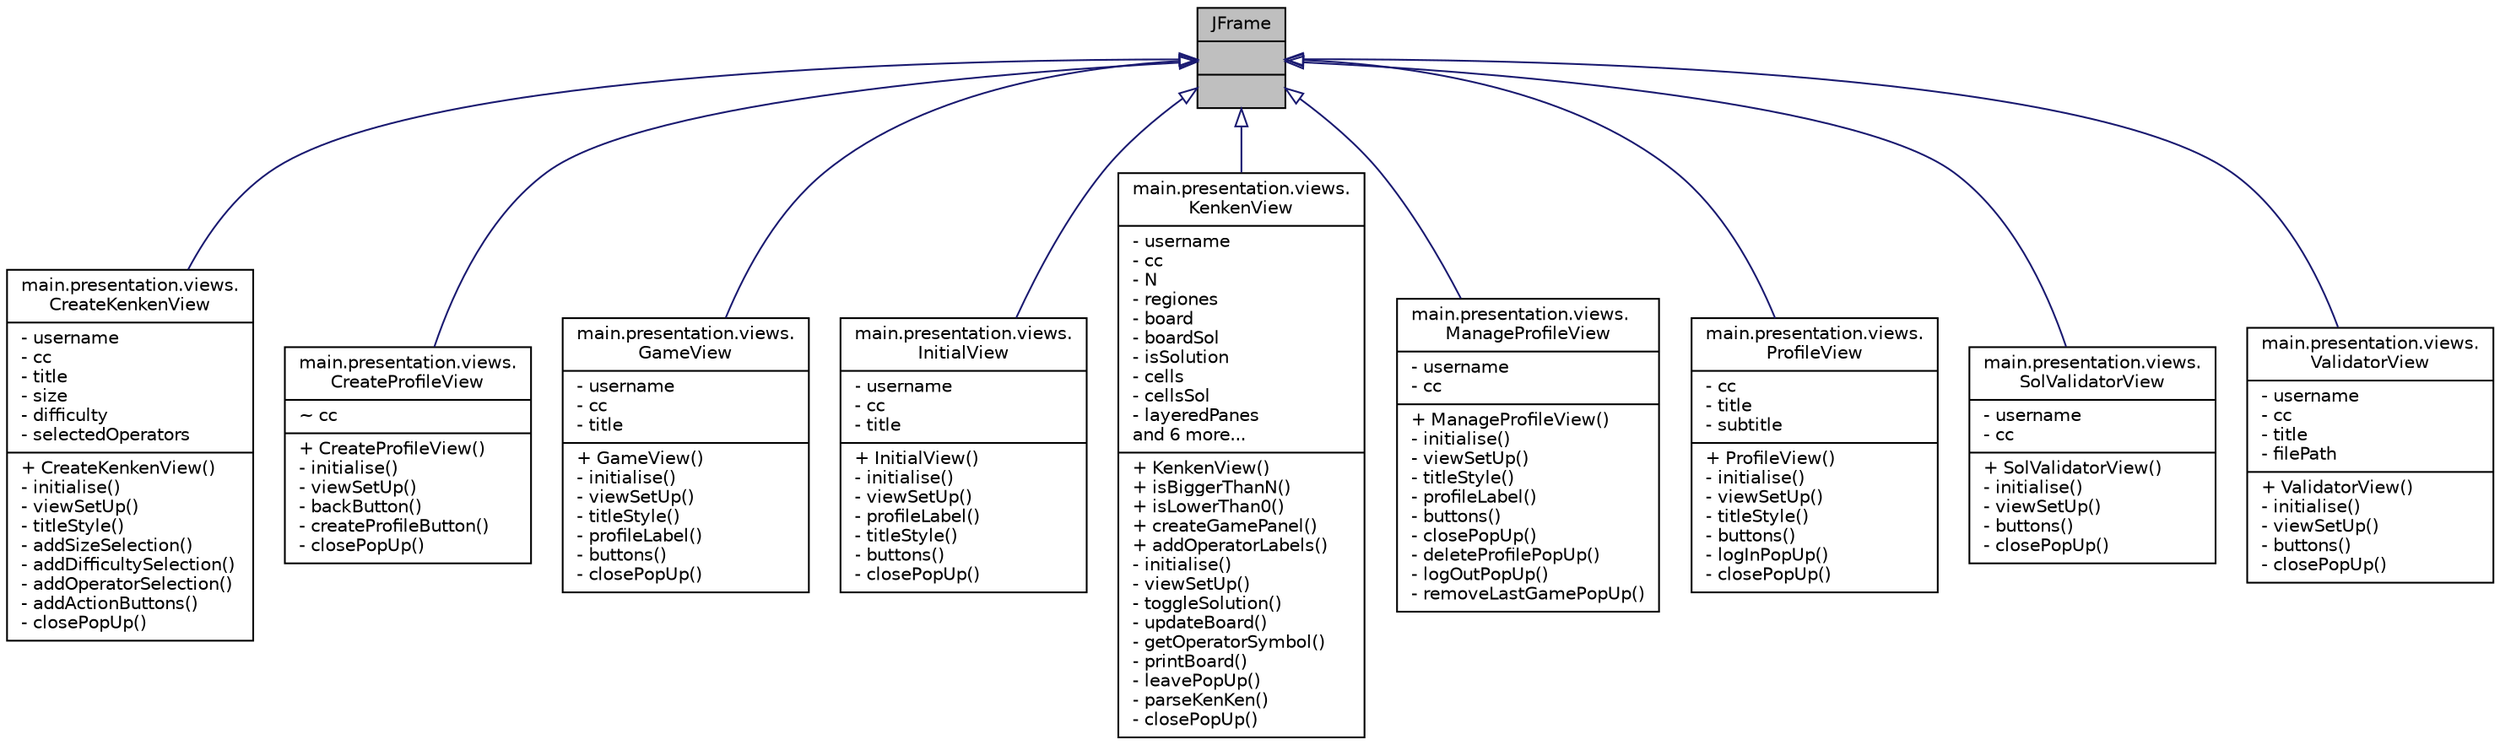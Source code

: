 digraph "JFrame"
{
 // INTERACTIVE_SVG=YES
 // LATEX_PDF_SIZE
  edge [fontname="Helvetica",fontsize="10",labelfontname="Helvetica",labelfontsize="10"];
  node [fontname="Helvetica",fontsize="10",shape=record];
  Node1 [label="{JFrame\n||}",height=0.2,width=0.4,color="black", fillcolor="grey75", style="filled", fontcolor="black",tooltip=" "];
  Node1 -> Node2 [dir="back",color="midnightblue",fontsize="10",style="solid",arrowtail="onormal",fontname="Helvetica"];
  Node2 [label="{main.presentation.views.\lCreateKenkenView\n|- username\l- cc\l- title\l- size\l- difficulty\l- selectedOperators\l|+ CreateKenkenView()\l- initialise()\l- viewSetUp()\l- titleStyle()\l- addSizeSelection()\l- addDifficultySelection()\l- addOperatorSelection()\l- addActionButtons()\l- closePopUp()\l}",height=0.2,width=0.4,color="black", fillcolor="white", style="filled",URL="$classmain_1_1presentation_1_1views_1_1CreateKenkenView.html",tooltip=" "];
  Node1 -> Node3 [dir="back",color="midnightblue",fontsize="10",style="solid",arrowtail="onormal",fontname="Helvetica"];
  Node3 [label="{main.presentation.views.\lCreateProfileView\n|~ cc\l|+ CreateProfileView()\l- initialise()\l- viewSetUp()\l- backButton()\l- createProfileButton()\l- closePopUp()\l}",height=0.2,width=0.4,color="black", fillcolor="white", style="filled",URL="$classmain_1_1presentation_1_1views_1_1CreateProfileView.html",tooltip=" "];
  Node1 -> Node4 [dir="back",color="midnightblue",fontsize="10",style="solid",arrowtail="onormal",fontname="Helvetica"];
  Node4 [label="{main.presentation.views.\lGameView\n|- username\l- cc\l- title\l|+ GameView()\l- initialise()\l- viewSetUp()\l- titleStyle()\l- profileLabel()\l- buttons()\l- closePopUp()\l}",height=0.2,width=0.4,color="black", fillcolor="white", style="filled",URL="$classmain_1_1presentation_1_1views_1_1GameView.html",tooltip=" "];
  Node1 -> Node5 [dir="back",color="midnightblue",fontsize="10",style="solid",arrowtail="onormal",fontname="Helvetica"];
  Node5 [label="{main.presentation.views.\lInitialView\n|- username\l- cc\l- title\l|+ InitialView()\l- initialise()\l- viewSetUp()\l- profileLabel()\l- titleStyle()\l- buttons()\l- closePopUp()\l}",height=0.2,width=0.4,color="black", fillcolor="white", style="filled",URL="$classmain_1_1presentation_1_1views_1_1InitialView.html",tooltip=" "];
  Node1 -> Node6 [dir="back",color="midnightblue",fontsize="10",style="solid",arrowtail="onormal",fontname="Helvetica"];
  Node6 [label="{main.presentation.views.\lKenkenView\n|- username\l- cc\l- N\l- regiones\l- board\l- boardSol\l- isSolution\l- cells\l- cellsSol\l- layeredPanes\land 6 more...\l|+ KenkenView()\l+ isBiggerThanN()\l+ isLowerThan0()\l+ createGamePanel()\l+ addOperatorLabels()\l- initialise()\l- viewSetUp()\l- toggleSolution()\l- updateBoard()\l- getOperatorSymbol()\l- printBoard()\l- leavePopUp()\l- parseKenKen()\l- closePopUp()\l}",height=0.2,width=0.4,color="black", fillcolor="white", style="filled",URL="$classmain_1_1presentation_1_1views_1_1KenkenView.html",tooltip=" "];
  Node1 -> Node7 [dir="back",color="midnightblue",fontsize="10",style="solid",arrowtail="onormal",fontname="Helvetica"];
  Node7 [label="{main.presentation.views.\lManageProfileView\n|- username\l- cc\l|+ ManageProfileView()\l- initialise()\l- viewSetUp()\l- titleStyle()\l- profileLabel()\l- buttons()\l- closePopUp()\l- deleteProfilePopUp()\l- logOutPopUp()\l- removeLastGamePopUp()\l}",height=0.2,width=0.4,color="black", fillcolor="white", style="filled",URL="$classmain_1_1presentation_1_1views_1_1ManageProfileView.html",tooltip=" "];
  Node1 -> Node8 [dir="back",color="midnightblue",fontsize="10",style="solid",arrowtail="onormal",fontname="Helvetica"];
  Node8 [label="{main.presentation.views.\lProfileView\n|- cc\l- title\l- subtitle\l|+ ProfileView()\l- initialise()\l- viewSetUp()\l- titleStyle()\l- buttons()\l- logInPopUp()\l- closePopUp()\l}",height=0.2,width=0.4,color="black", fillcolor="white", style="filled",URL="$classmain_1_1presentation_1_1views_1_1ProfileView.html",tooltip=" "];
  Node1 -> Node9 [dir="back",color="midnightblue",fontsize="10",style="solid",arrowtail="onormal",fontname="Helvetica"];
  Node9 [label="{main.presentation.views.\lSolValidatorView\n|- username\l- cc\l|+ SolValidatorView()\l- initialise()\l- viewSetUp()\l- buttons()\l- closePopUp()\l}",height=0.2,width=0.4,color="black", fillcolor="white", style="filled",URL="$classmain_1_1presentation_1_1views_1_1SolValidatorView.html",tooltip=" "];
  Node1 -> Node10 [dir="back",color="midnightblue",fontsize="10",style="solid",arrowtail="onormal",fontname="Helvetica"];
  Node10 [label="{main.presentation.views.\lValidatorView\n|- username\l- cc\l- title\l- filePath\l|+ ValidatorView()\l- initialise()\l- viewSetUp()\l- buttons()\l- closePopUp()\l}",height=0.2,width=0.4,color="black", fillcolor="white", style="filled",URL="$classmain_1_1presentation_1_1views_1_1ValidatorView.html",tooltip=" "];
}
